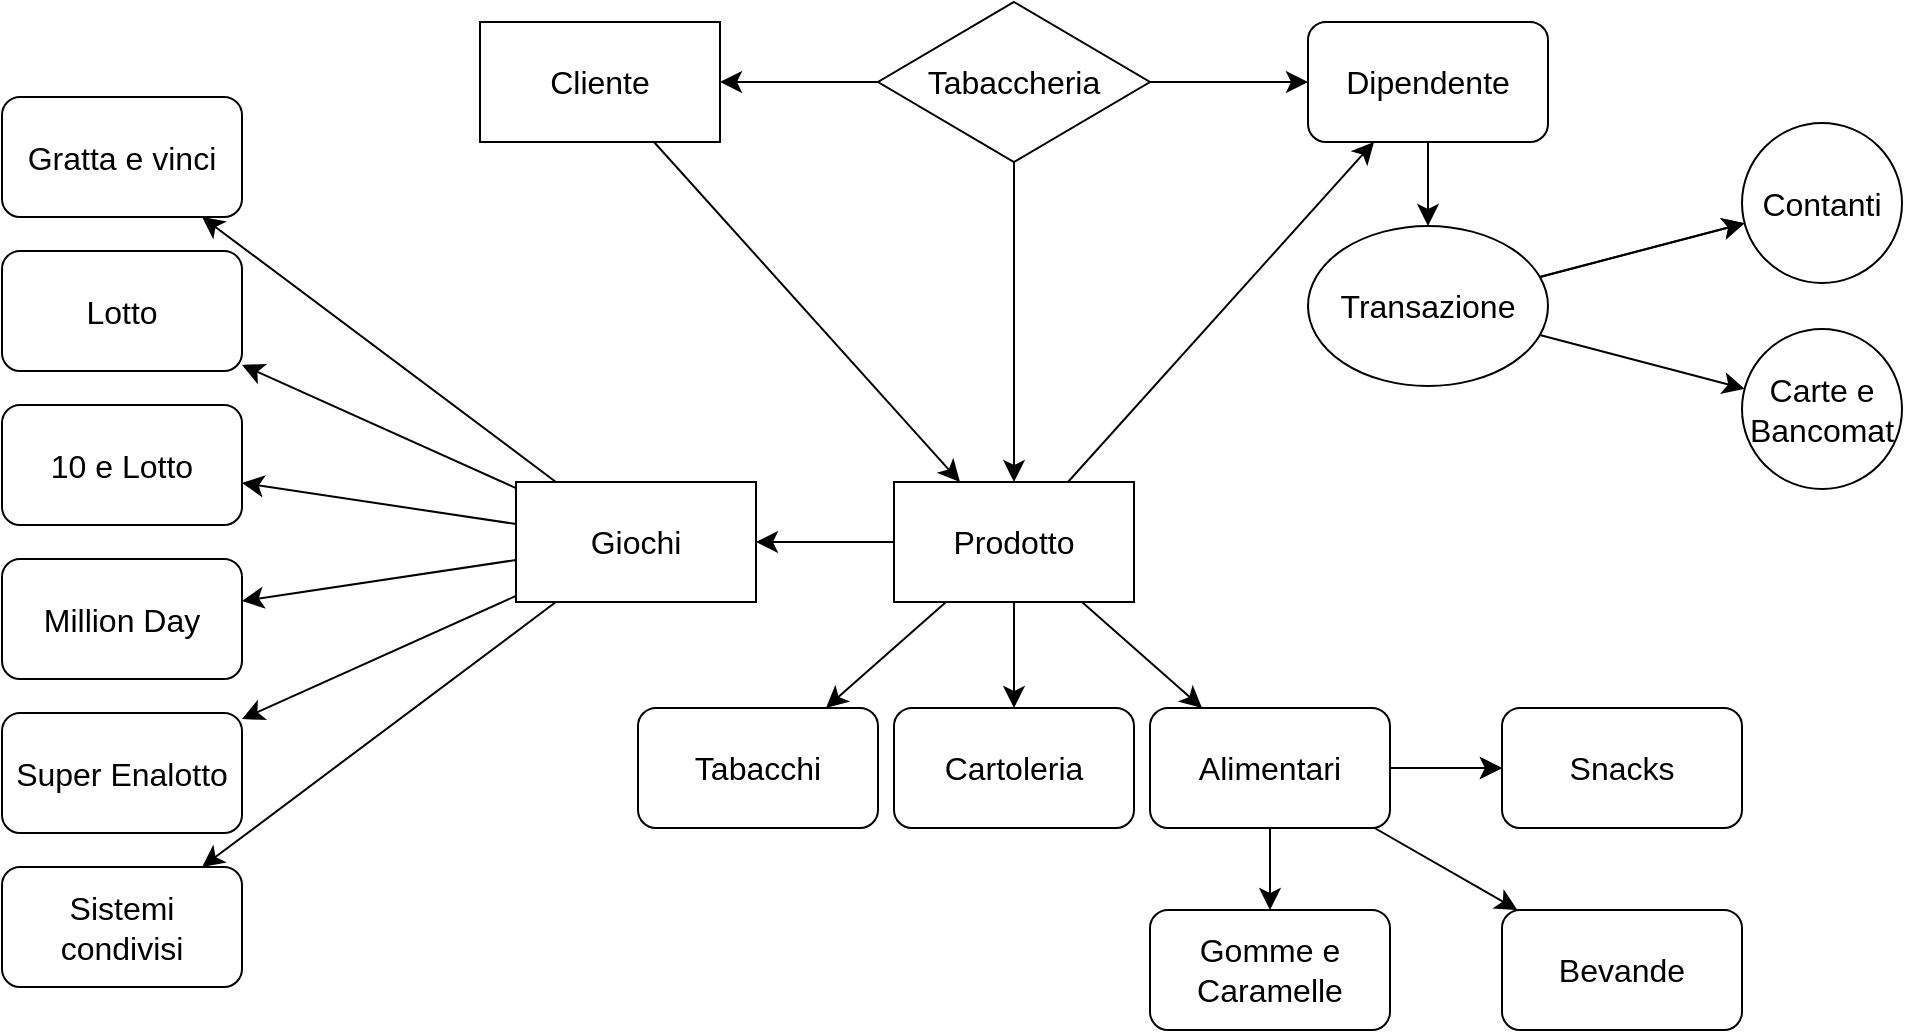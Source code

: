 <mxfile version="22.1.3" type="github">
  <diagram name="Page-1" id="yC7KV2Ko1jgtMiXsxVH6">
    <mxGraphModel dx="1484" dy="772" grid="0" gridSize="10" guides="1" tooltips="1" connect="1" arrows="1" fold="1" page="0" pageScale="1" pageWidth="850" pageHeight="1100" math="0" shadow="0">
      <root>
        <mxCell id="0" />
        <mxCell id="1" parent="0" />
        <mxCell id="NwfZpaaQpDAw_J0AIX61-4" style="edgeStyle=none;curved=1;rounded=0;orthogonalLoop=1;jettySize=auto;html=1;fontSize=12;startSize=8;endSize=8;" edge="1" parent="1" source="NwfZpaaQpDAw_J0AIX61-1" target="NwfZpaaQpDAw_J0AIX61-3">
          <mxGeometry relative="1" as="geometry" />
        </mxCell>
        <mxCell id="NwfZpaaQpDAw_J0AIX61-11" value="" style="edgeStyle=none;curved=1;rounded=0;orthogonalLoop=1;jettySize=auto;html=1;fontSize=12;startSize=8;endSize=8;" edge="1" parent="1" source="NwfZpaaQpDAw_J0AIX61-1" target="NwfZpaaQpDAw_J0AIX61-10">
          <mxGeometry relative="1" as="geometry" />
        </mxCell>
        <mxCell id="NwfZpaaQpDAw_J0AIX61-29" style="edgeStyle=none;curved=1;rounded=0;orthogonalLoop=1;jettySize=auto;html=1;fontSize=12;startSize=8;endSize=8;" edge="1" parent="1" source="NwfZpaaQpDAw_J0AIX61-1" target="NwfZpaaQpDAw_J0AIX61-28">
          <mxGeometry relative="1" as="geometry" />
        </mxCell>
        <mxCell id="NwfZpaaQpDAw_J0AIX61-1" value="Tabaccheria" style="rhombus;whiteSpace=wrap;html=1;fontSize=16;" vertex="1" parent="1">
          <mxGeometry x="347" y="160" width="136" height="80" as="geometry" />
        </mxCell>
        <mxCell id="NwfZpaaQpDAw_J0AIX61-7" style="edgeStyle=none;curved=1;rounded=0;orthogonalLoop=1;jettySize=auto;html=1;entryX=0.5;entryY=0;entryDx=0;entryDy=0;fontSize=12;startSize=8;endSize=8;" edge="1" parent="1" source="NwfZpaaQpDAw_J0AIX61-3" target="NwfZpaaQpDAw_J0AIX61-5">
          <mxGeometry relative="1" as="geometry" />
        </mxCell>
        <mxCell id="NwfZpaaQpDAw_J0AIX61-3" value="&lt;div&gt;Dipendente&lt;/div&gt;" style="rounded=1;whiteSpace=wrap;html=1;fontSize=16;" vertex="1" parent="1">
          <mxGeometry x="562" y="170" width="120" height="60" as="geometry" />
        </mxCell>
        <mxCell id="NwfZpaaQpDAw_J0AIX61-52" value="" style="edgeStyle=none;curved=1;rounded=0;orthogonalLoop=1;jettySize=auto;html=1;fontSize=12;startSize=8;endSize=8;" edge="1" parent="1" source="NwfZpaaQpDAw_J0AIX61-5" target="NwfZpaaQpDAw_J0AIX61-51">
          <mxGeometry relative="1" as="geometry" />
        </mxCell>
        <mxCell id="NwfZpaaQpDAw_J0AIX61-53" value="" style="edgeStyle=none;curved=1;rounded=0;orthogonalLoop=1;jettySize=auto;html=1;fontSize=12;startSize=8;endSize=8;" edge="1" parent="1" source="NwfZpaaQpDAw_J0AIX61-5" target="NwfZpaaQpDAw_J0AIX61-51">
          <mxGeometry relative="1" as="geometry" />
        </mxCell>
        <mxCell id="NwfZpaaQpDAw_J0AIX61-55" style="edgeStyle=none;curved=1;rounded=0;orthogonalLoop=1;jettySize=auto;html=1;fontSize=12;startSize=8;endSize=8;" edge="1" parent="1" source="NwfZpaaQpDAw_J0AIX61-5" target="NwfZpaaQpDAw_J0AIX61-54">
          <mxGeometry relative="1" as="geometry" />
        </mxCell>
        <mxCell id="NwfZpaaQpDAw_J0AIX61-5" value="&lt;div&gt;Transazione&lt;/div&gt;" style="ellipse;whiteSpace=wrap;html=1;fontSize=16;" vertex="1" parent="1">
          <mxGeometry x="562" y="272" width="120" height="80" as="geometry" />
        </mxCell>
        <mxCell id="NwfZpaaQpDAw_J0AIX61-16" style="edgeStyle=none;curved=1;rounded=0;orthogonalLoop=1;jettySize=auto;html=1;fontSize=12;startSize=8;endSize=8;" edge="1" parent="1" source="NwfZpaaQpDAw_J0AIX61-10" target="NwfZpaaQpDAw_J0AIX61-15">
          <mxGeometry relative="1" as="geometry" />
        </mxCell>
        <mxCell id="NwfZpaaQpDAw_J0AIX61-17" style="edgeStyle=none;curved=1;rounded=0;orthogonalLoop=1;jettySize=auto;html=1;fontSize=12;startSize=8;endSize=8;" edge="1" parent="1" source="NwfZpaaQpDAw_J0AIX61-10" target="NwfZpaaQpDAw_J0AIX61-12">
          <mxGeometry relative="1" as="geometry" />
        </mxCell>
        <mxCell id="NwfZpaaQpDAw_J0AIX61-19" style="edgeStyle=none;curved=1;rounded=0;orthogonalLoop=1;jettySize=auto;html=1;fontSize=12;startSize=8;endSize=8;" edge="1" parent="1" source="NwfZpaaQpDAw_J0AIX61-10" target="NwfZpaaQpDAw_J0AIX61-18">
          <mxGeometry relative="1" as="geometry" />
        </mxCell>
        <mxCell id="NwfZpaaQpDAw_J0AIX61-31" style="edgeStyle=none;curved=1;rounded=0;orthogonalLoop=1;jettySize=auto;html=1;fontSize=12;startSize=8;endSize=8;" edge="1" parent="1" source="NwfZpaaQpDAw_J0AIX61-10" target="NwfZpaaQpDAw_J0AIX61-3">
          <mxGeometry relative="1" as="geometry" />
        </mxCell>
        <mxCell id="NwfZpaaQpDAw_J0AIX61-38" style="edgeStyle=none;curved=1;rounded=0;orthogonalLoop=1;jettySize=auto;html=1;fontSize=12;startSize=8;endSize=8;" edge="1" parent="1" source="NwfZpaaQpDAw_J0AIX61-10" target="NwfZpaaQpDAw_J0AIX61-36">
          <mxGeometry relative="1" as="geometry" />
        </mxCell>
        <mxCell id="NwfZpaaQpDAw_J0AIX61-10" value="&lt;div&gt;Prodotto&lt;/div&gt;" style="whiteSpace=wrap;html=1;fontSize=16;" vertex="1" parent="1">
          <mxGeometry x="355" y="400" width="120" height="60" as="geometry" />
        </mxCell>
        <mxCell id="NwfZpaaQpDAw_J0AIX61-12" value="Tabacchi" style="rounded=1;whiteSpace=wrap;html=1;fontSize=16;" vertex="1" parent="1">
          <mxGeometry x="227" y="513" width="120" height="60" as="geometry" />
        </mxCell>
        <mxCell id="NwfZpaaQpDAw_J0AIX61-15" value="Cartoleria" style="rounded=1;whiteSpace=wrap;html=1;fontSize=16;" vertex="1" parent="1">
          <mxGeometry x="355" y="513" width="120" height="60" as="geometry" />
        </mxCell>
        <mxCell id="NwfZpaaQpDAw_J0AIX61-21" value="" style="edgeStyle=none;curved=1;rounded=0;orthogonalLoop=1;jettySize=auto;html=1;fontSize=12;startSize=8;endSize=8;" edge="1" parent="1" source="NwfZpaaQpDAw_J0AIX61-18" target="NwfZpaaQpDAw_J0AIX61-20">
          <mxGeometry relative="1" as="geometry" />
        </mxCell>
        <mxCell id="NwfZpaaQpDAw_J0AIX61-22" value="" style="edgeStyle=none;curved=1;rounded=0;orthogonalLoop=1;jettySize=auto;html=1;fontSize=12;startSize=8;endSize=8;" edge="1" parent="1" source="NwfZpaaQpDAw_J0AIX61-18" target="NwfZpaaQpDAw_J0AIX61-20">
          <mxGeometry relative="1" as="geometry" />
        </mxCell>
        <mxCell id="NwfZpaaQpDAw_J0AIX61-25" style="edgeStyle=none;curved=1;rounded=0;orthogonalLoop=1;jettySize=auto;html=1;fontSize=12;startSize=8;endSize=8;" edge="1" parent="1" source="NwfZpaaQpDAw_J0AIX61-18" target="NwfZpaaQpDAw_J0AIX61-23">
          <mxGeometry relative="1" as="geometry" />
        </mxCell>
        <mxCell id="NwfZpaaQpDAw_J0AIX61-27" style="edgeStyle=none;curved=1;rounded=0;orthogonalLoop=1;jettySize=auto;html=1;fontSize=12;startSize=8;endSize=8;" edge="1" parent="1" source="NwfZpaaQpDAw_J0AIX61-18" target="NwfZpaaQpDAw_J0AIX61-26">
          <mxGeometry relative="1" as="geometry" />
        </mxCell>
        <mxCell id="NwfZpaaQpDAw_J0AIX61-18" value="&lt;div&gt;Alimentari&lt;/div&gt;" style="rounded=1;whiteSpace=wrap;html=1;fontSize=16;" vertex="1" parent="1">
          <mxGeometry x="483" y="513" width="120" height="60" as="geometry" />
        </mxCell>
        <mxCell id="NwfZpaaQpDAw_J0AIX61-20" value="&lt;div&gt;Snacks&lt;/div&gt;" style="whiteSpace=wrap;html=1;fontSize=16;rounded=1;" vertex="1" parent="1">
          <mxGeometry x="659" y="513" width="120" height="60" as="geometry" />
        </mxCell>
        <mxCell id="NwfZpaaQpDAw_J0AIX61-23" value="&lt;div&gt;Bevande&lt;/div&gt;" style="rounded=1;whiteSpace=wrap;html=1;fontSize=16;" vertex="1" parent="1">
          <mxGeometry x="659" y="614" width="120" height="60" as="geometry" />
        </mxCell>
        <mxCell id="NwfZpaaQpDAw_J0AIX61-26" value="&lt;div&gt;Gomme e&lt;br&gt;&lt;/div&gt;&lt;div&gt;Caramelle&lt;/div&gt;" style="rounded=1;whiteSpace=wrap;html=1;fontSize=16;" vertex="1" parent="1">
          <mxGeometry x="483" y="614" width="120" height="60" as="geometry" />
        </mxCell>
        <mxCell id="NwfZpaaQpDAw_J0AIX61-30" style="edgeStyle=none;curved=1;rounded=0;orthogonalLoop=1;jettySize=auto;html=1;fontSize=12;startSize=8;endSize=8;" edge="1" parent="1" source="NwfZpaaQpDAw_J0AIX61-28" target="NwfZpaaQpDAw_J0AIX61-10">
          <mxGeometry relative="1" as="geometry" />
        </mxCell>
        <mxCell id="NwfZpaaQpDAw_J0AIX61-28" value="&lt;div&gt;Cliente&lt;/div&gt;" style="rounded=0;whiteSpace=wrap;html=1;fontSize=16;" vertex="1" parent="1">
          <mxGeometry x="148" y="170" width="120" height="60" as="geometry" />
        </mxCell>
        <mxCell id="NwfZpaaQpDAw_J0AIX61-45" style="edgeStyle=none;curved=1;rounded=0;orthogonalLoop=1;jettySize=auto;html=1;fontSize=12;startSize=8;endSize=8;" edge="1" parent="1" source="NwfZpaaQpDAw_J0AIX61-36" target="NwfZpaaQpDAw_J0AIX61-42">
          <mxGeometry relative="1" as="geometry" />
        </mxCell>
        <mxCell id="NwfZpaaQpDAw_J0AIX61-46" style="edgeStyle=none;curved=1;rounded=0;orthogonalLoop=1;jettySize=auto;html=1;fontSize=12;startSize=8;endSize=8;" edge="1" parent="1" source="NwfZpaaQpDAw_J0AIX61-36" target="NwfZpaaQpDAw_J0AIX61-39">
          <mxGeometry relative="1" as="geometry" />
        </mxCell>
        <mxCell id="NwfZpaaQpDAw_J0AIX61-47" style="edgeStyle=none;curved=1;rounded=0;orthogonalLoop=1;jettySize=auto;html=1;fontSize=12;startSize=8;endSize=8;" edge="1" parent="1" source="NwfZpaaQpDAw_J0AIX61-36" target="NwfZpaaQpDAw_J0AIX61-40">
          <mxGeometry relative="1" as="geometry" />
        </mxCell>
        <mxCell id="NwfZpaaQpDAw_J0AIX61-48" style="edgeStyle=none;curved=1;rounded=0;orthogonalLoop=1;jettySize=auto;html=1;fontSize=12;startSize=8;endSize=8;" edge="1" parent="1" source="NwfZpaaQpDAw_J0AIX61-36" target="NwfZpaaQpDAw_J0AIX61-41">
          <mxGeometry relative="1" as="geometry" />
        </mxCell>
        <mxCell id="NwfZpaaQpDAw_J0AIX61-49" style="edgeStyle=none;curved=1;rounded=0;orthogonalLoop=1;jettySize=auto;html=1;fontSize=12;startSize=8;endSize=8;" edge="1" parent="1" source="NwfZpaaQpDAw_J0AIX61-36" target="NwfZpaaQpDAw_J0AIX61-44">
          <mxGeometry relative="1" as="geometry" />
        </mxCell>
        <mxCell id="NwfZpaaQpDAw_J0AIX61-50" style="edgeStyle=none;curved=1;rounded=0;orthogonalLoop=1;jettySize=auto;html=1;fontSize=12;startSize=8;endSize=8;" edge="1" parent="1" source="NwfZpaaQpDAw_J0AIX61-36" target="NwfZpaaQpDAw_J0AIX61-43">
          <mxGeometry relative="1" as="geometry" />
        </mxCell>
        <mxCell id="NwfZpaaQpDAw_J0AIX61-36" value="Giochi" style="rounded=0;whiteSpace=wrap;html=1;fontSize=16;" vertex="1" parent="1">
          <mxGeometry x="166" y="400" width="120" height="60" as="geometry" />
        </mxCell>
        <mxCell id="NwfZpaaQpDAw_J0AIX61-39" value="&lt;div&gt;Lotto&lt;/div&gt;" style="rounded=1;whiteSpace=wrap;html=1;fontSize=16;" vertex="1" parent="1">
          <mxGeometry x="-91" y="284.5" width="120" height="60" as="geometry" />
        </mxCell>
        <mxCell id="NwfZpaaQpDAw_J0AIX61-40" value="&lt;div&gt;10 e Lotto&lt;/div&gt;" style="rounded=1;whiteSpace=wrap;html=1;fontSize=16;" vertex="1" parent="1">
          <mxGeometry x="-91" y="361.5" width="120" height="60" as="geometry" />
        </mxCell>
        <mxCell id="NwfZpaaQpDAw_J0AIX61-41" value="Million Day" style="rounded=1;whiteSpace=wrap;html=1;fontSize=16;" vertex="1" parent="1">
          <mxGeometry x="-91" y="438.5" width="120" height="60" as="geometry" />
        </mxCell>
        <mxCell id="NwfZpaaQpDAw_J0AIX61-42" value="Gratta e vinci" style="rounded=1;whiteSpace=wrap;html=1;fontSize=16;" vertex="1" parent="1">
          <mxGeometry x="-91" y="207.5" width="120" height="60" as="geometry" />
        </mxCell>
        <mxCell id="NwfZpaaQpDAw_J0AIX61-43" value="Sistemi condivisi" style="rounded=1;whiteSpace=wrap;html=1;fontSize=16;" vertex="1" parent="1">
          <mxGeometry x="-91" y="592.5" width="120" height="60" as="geometry" />
        </mxCell>
        <mxCell id="NwfZpaaQpDAw_J0AIX61-44" value="Super Enalotto" style="rounded=1;whiteSpace=wrap;html=1;fontSize=16;" vertex="1" parent="1">
          <mxGeometry x="-91" y="515.5" width="120" height="60" as="geometry" />
        </mxCell>
        <mxCell id="NwfZpaaQpDAw_J0AIX61-51" value="&lt;div&gt;Contanti&lt;/div&gt;" style="ellipse;whiteSpace=wrap;html=1;fontSize=16;" vertex="1" parent="1">
          <mxGeometry x="779" y="220.5" width="80" height="80" as="geometry" />
        </mxCell>
        <mxCell id="NwfZpaaQpDAw_J0AIX61-54" value="&lt;div&gt;Carte e Bancomat&lt;/div&gt;" style="ellipse;whiteSpace=wrap;html=1;aspect=fixed;fontSize=16;" vertex="1" parent="1">
          <mxGeometry x="779" y="323.5" width="80" height="80" as="geometry" />
        </mxCell>
      </root>
    </mxGraphModel>
  </diagram>
</mxfile>
